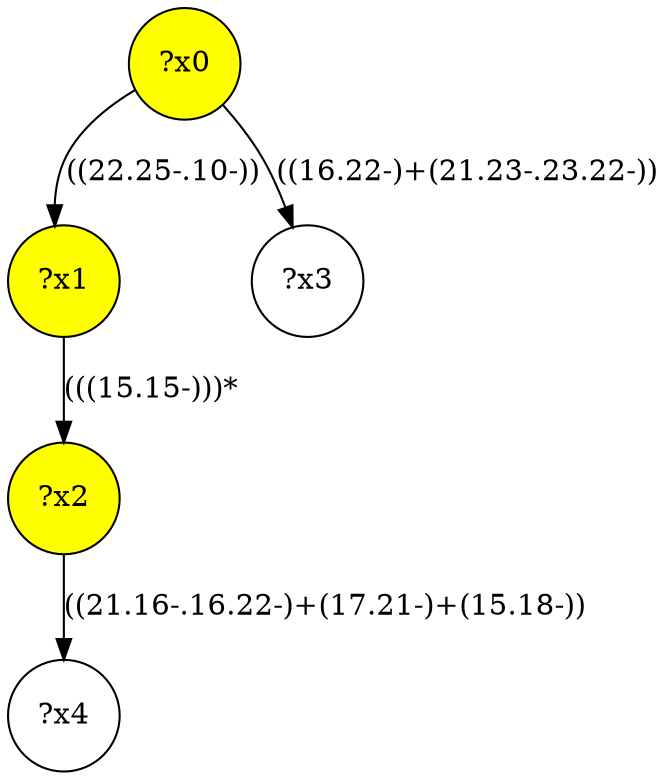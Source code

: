 digraph g {
	x1 [fillcolor="yellow", style="filled," shape=circle, label="?x1"];
	x2 [fillcolor="yellow", style="filled," shape=circle, label="?x2"];
	x0 [fillcolor="yellow", style="filled," shape=circle, label="?x0"];
	x0 -> x1 [label="((22.25-.10-))"];
	x1 -> x2 [label="(((15.15-)))*"];
	x3 [shape=circle, label="?x3"];
	x0 -> x3 [label="((16.22-)+(21.23-.23.22-))"];
	x4 [shape=circle, label="?x4"];
	x2 -> x4 [label="((21.16-.16.22-)+(17.21-)+(15.18-))"];
}
